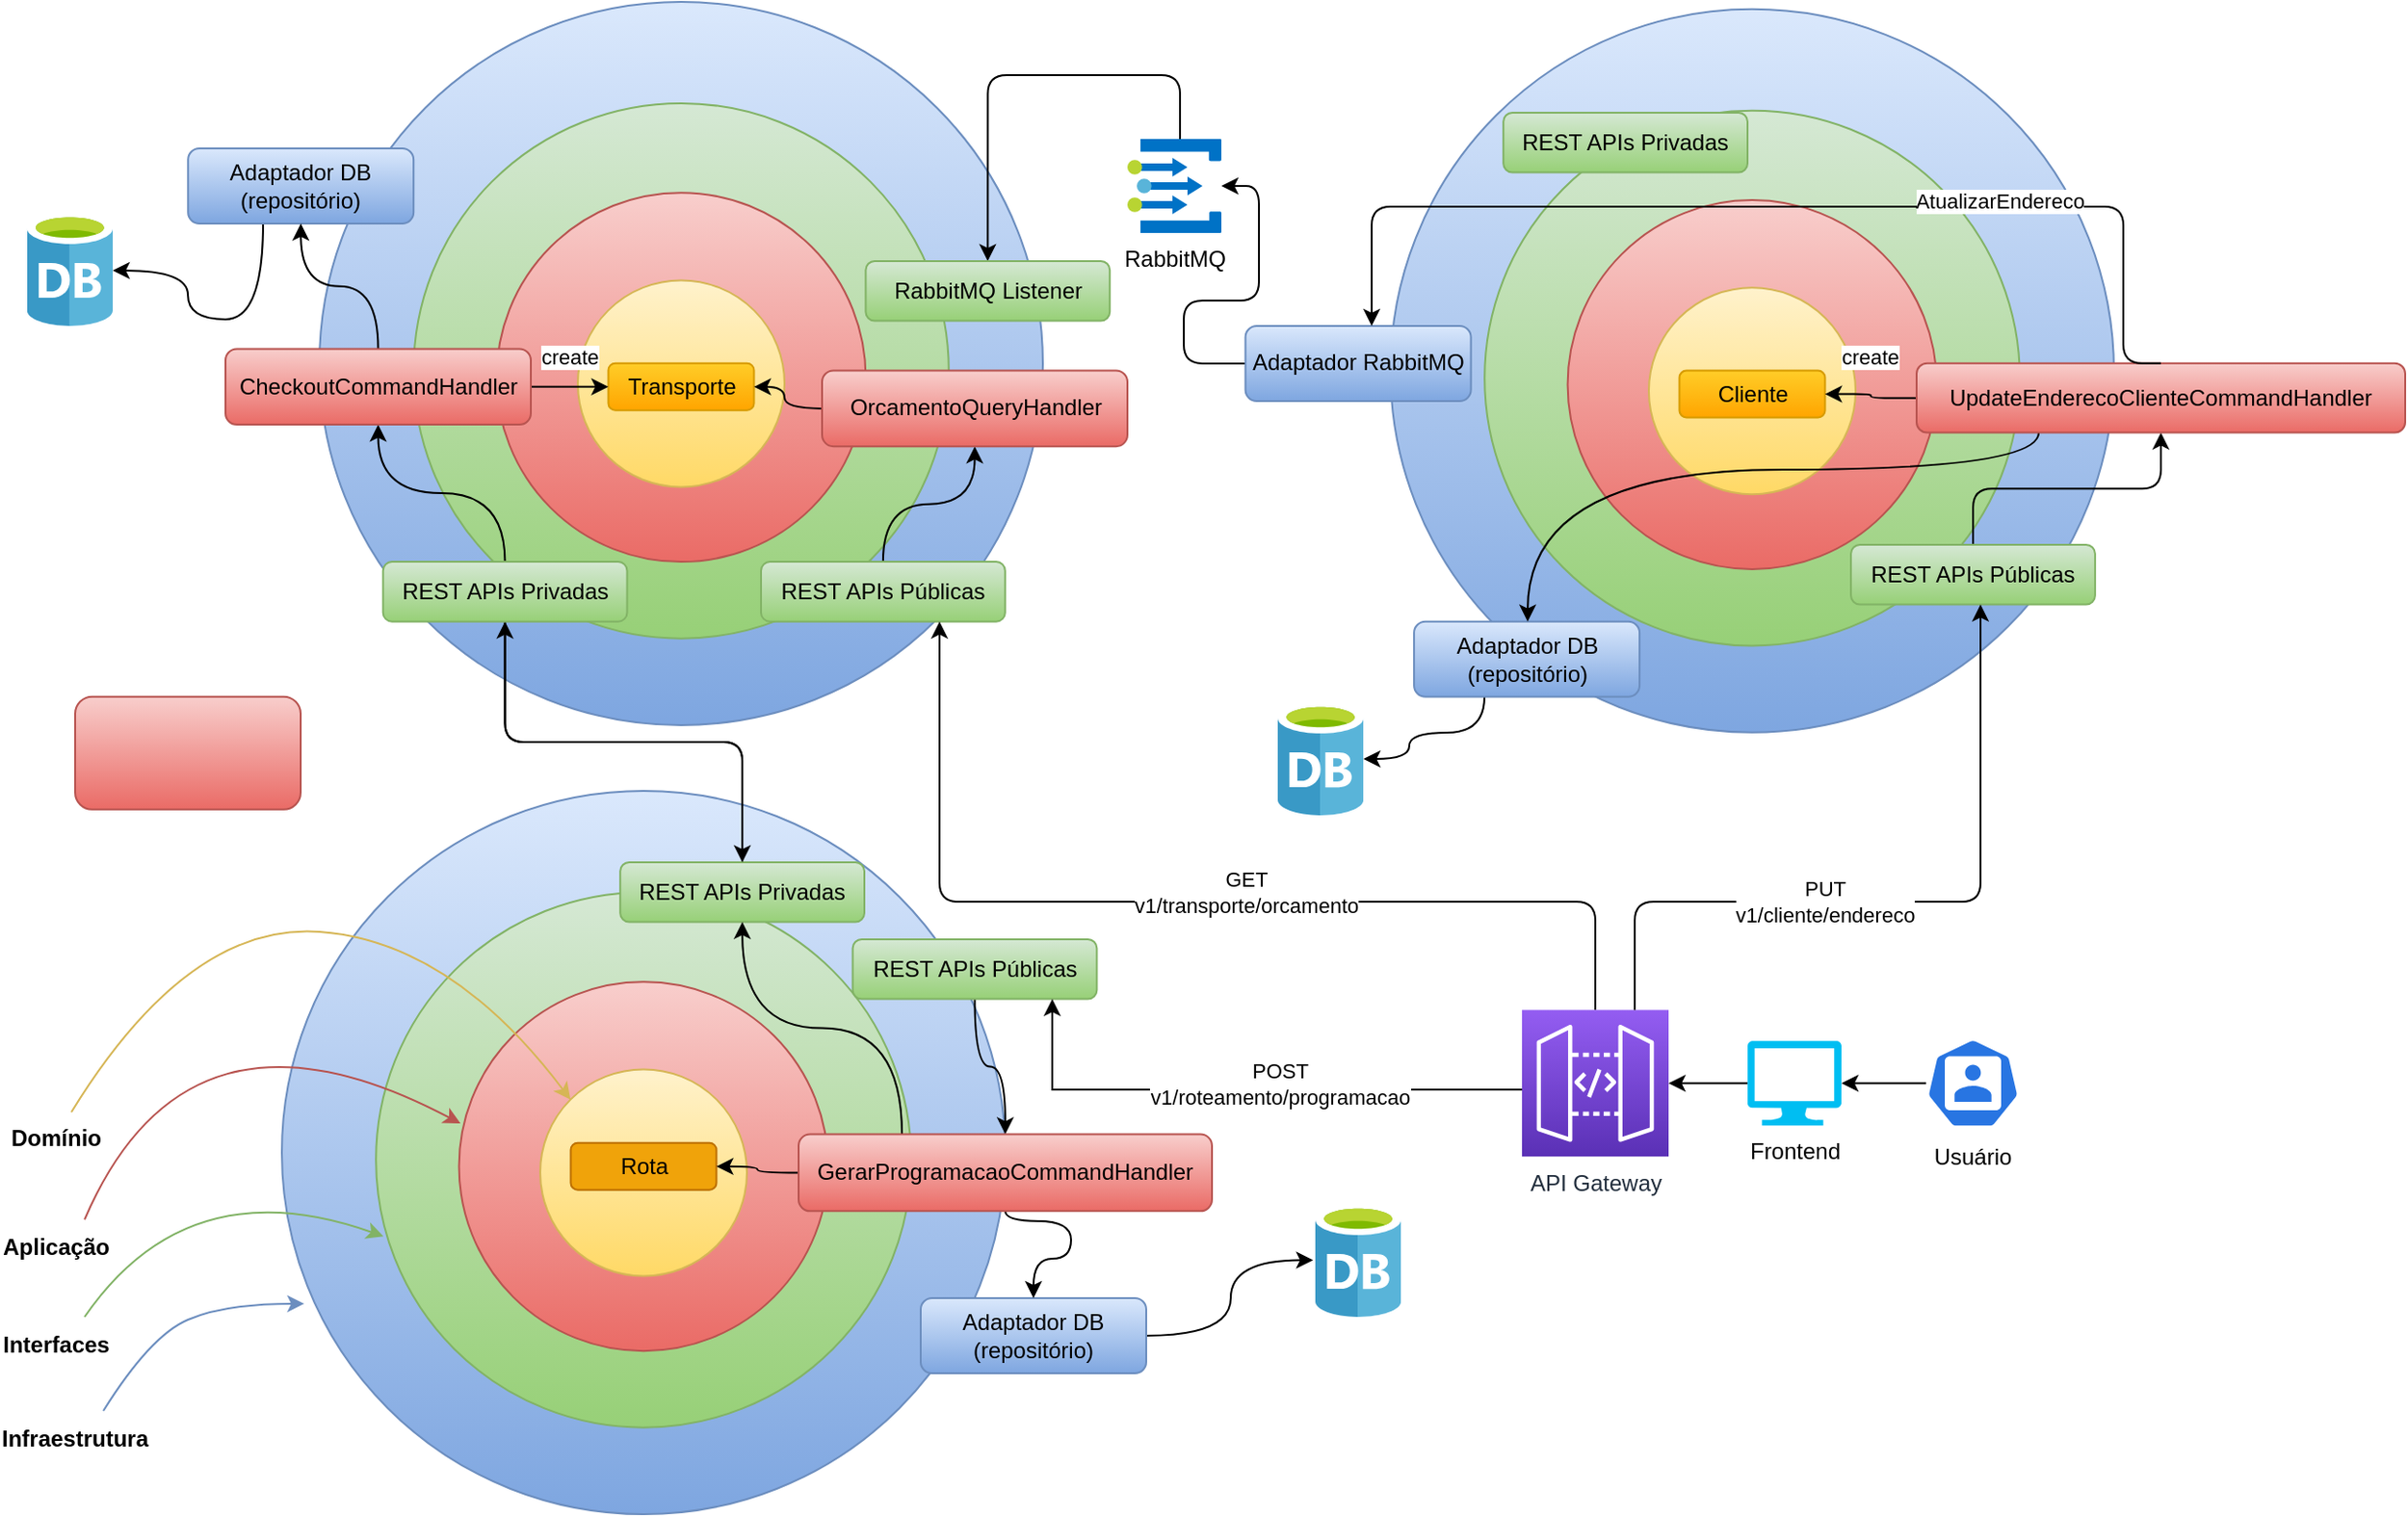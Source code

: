 <mxfile version="17.3.0" type="github">
  <diagram id="3228e29e-7158-1315-38df-8450db1d8a1d" name="Page-1">
    <mxGraphModel dx="1422" dy="762" grid="1" gridSize="10" guides="1" tooltips="1" connect="1" arrows="1" fold="1" page="1" pageScale="1" pageWidth="1169" pageHeight="827" background="none" math="0" shadow="0">
      <root>
        <mxCell id="0" />
        <mxCell id="1" parent="0" />
        <mxCell id="52j4E2jVCOj8_gQGtq0g-21687" value="" style="ellipse;whiteSpace=wrap;html=1;aspect=fixed;fillColor=#dae8fc;strokeColor=#6c8ebf;gradientColor=#7ea6e0;" vertex="1" parent="1">
          <mxGeometry x="220" y="11" width="385" height="385" as="geometry" />
        </mxCell>
        <mxCell id="52j4E2jVCOj8_gQGtq0g-21686" value="" style="ellipse;whiteSpace=wrap;html=1;aspect=fixed;fillColor=#d5e8d4;strokeColor=#82b366;gradientColor=#97d077;" vertex="1" parent="1">
          <mxGeometry x="270.089" y="64.992" width="284.821" height="284.821" as="geometry" />
        </mxCell>
        <mxCell id="52j4E2jVCOj8_gQGtq0g-21685" value="" style="ellipse;whiteSpace=wrap;html=1;aspect=fixed;fillColor=#f8cecc;strokeColor=#b85450;gradientColor=#ea6b66;" vertex="1" parent="1">
          <mxGeometry x="314.286" y="112.633" width="196.429" height="196.429" as="geometry" />
        </mxCell>
        <mxCell id="52j4E2jVCOj8_gQGtq0g-21684" value="" style="ellipse;whiteSpace=wrap;html=1;aspect=fixed;fillColor=#fff2cc;strokeColor=#d6b656;gradientColor=#ffd966;" vertex="1" parent="1">
          <mxGeometry x="357.5" y="159.214" width="110" height="110" as="geometry" />
        </mxCell>
        <mxCell id="52j4E2jVCOj8_gQGtq0g-21689" value="" style="ellipse;whiteSpace=wrap;html=1;aspect=fixed;fillColor=#dae8fc;strokeColor=#6c8ebf;gradientColor=#7ea6e0;" vertex="1" parent="1">
          <mxGeometry x="200" y="431" width="385" height="385" as="geometry" />
        </mxCell>
        <mxCell id="52j4E2jVCOj8_gQGtq0g-21690" value="" style="ellipse;whiteSpace=wrap;html=1;aspect=fixed;fillColor=#d5e8d4;strokeColor=#82b366;gradientColor=#97d077;" vertex="1" parent="1">
          <mxGeometry x="250.089" y="484.992" width="284.821" height="284.821" as="geometry" />
        </mxCell>
        <mxCell id="52j4E2jVCOj8_gQGtq0g-21691" value="" style="ellipse;whiteSpace=wrap;html=1;aspect=fixed;fillColor=#f8cecc;strokeColor=#b85450;gradientColor=#ea6b66;" vertex="1" parent="1">
          <mxGeometry x="294.286" y="532.633" width="196.429" height="196.429" as="geometry" />
        </mxCell>
        <mxCell id="52j4E2jVCOj8_gQGtq0g-21692" value="" style="ellipse;whiteSpace=wrap;html=1;aspect=fixed;fillColor=#fff2cc;strokeColor=#d6b656;gradientColor=#ffd966;" vertex="1" parent="1">
          <mxGeometry x="337.5" y="579.214" width="110" height="110" as="geometry" />
        </mxCell>
        <mxCell id="52j4E2jVCOj8_gQGtq0g-21753" style="edgeStyle=orthogonalEdgeStyle;rounded=1;orthogonalLoop=1;jettySize=auto;html=1;" edge="1" parent="1" source="52j4E2jVCOj8_gQGtq0g-21693" target="52j4E2jVCOj8_gQGtq0g-21694">
          <mxGeometry relative="1" as="geometry" />
        </mxCell>
        <mxCell id="52j4E2jVCOj8_gQGtq0g-21693" value="REST APIs Privadas" style="rounded=1;whiteSpace=wrap;html=1;fillColor=#d5e8d4;strokeColor=#82b366;gradientColor=#97d077;" vertex="1" parent="1">
          <mxGeometry x="380.09" y="469" width="129.91" height="31.79" as="geometry" />
        </mxCell>
        <mxCell id="52j4E2jVCOj8_gQGtq0g-21765" style="edgeStyle=orthogonalEdgeStyle;rounded=1;orthogonalLoop=1;jettySize=auto;html=1;entryX=0.5;entryY=0;entryDx=0;entryDy=0;" edge="1" parent="1" source="52j4E2jVCOj8_gQGtq0g-21694" target="52j4E2jVCOj8_gQGtq0g-21693">
          <mxGeometry relative="1" as="geometry" />
        </mxCell>
        <mxCell id="52j4E2jVCOj8_gQGtq0g-21772" style="edgeStyle=orthogonalEdgeStyle;curved=1;orthogonalLoop=1;jettySize=auto;html=1;" edge="1" parent="1" source="52j4E2jVCOj8_gQGtq0g-21694" target="52j4E2jVCOj8_gQGtq0g-21771">
          <mxGeometry relative="1" as="geometry" />
        </mxCell>
        <mxCell id="52j4E2jVCOj8_gQGtq0g-21694" value="REST APIs Privadas" style="rounded=1;whiteSpace=wrap;html=1;fillColor=#d5e8d4;strokeColor=#82b366;gradientColor=#97d077;" vertex="1" parent="1">
          <mxGeometry x="253.84" y="309.06" width="129.91" height="31.79" as="geometry" />
        </mxCell>
        <mxCell id="52j4E2jVCOj8_gQGtq0g-21781" style="edgeStyle=orthogonalEdgeStyle;curved=1;orthogonalLoop=1;jettySize=auto;html=1;" edge="1" parent="1" source="52j4E2jVCOj8_gQGtq0g-21695" target="52j4E2jVCOj8_gQGtq0g-21780">
          <mxGeometry relative="1" as="geometry" />
        </mxCell>
        <mxCell id="52j4E2jVCOj8_gQGtq0g-21695" value="REST APIs Públicas" style="rounded=1;whiteSpace=wrap;html=1;fillColor=#d5e8d4;strokeColor=#82b366;gradientColor=#97d077;" vertex="1" parent="1">
          <mxGeometry x="503.8" y="510" width="129.91" height="31.79" as="geometry" />
        </mxCell>
        <mxCell id="52j4E2jVCOj8_gQGtq0g-21777" style="edgeStyle=orthogonalEdgeStyle;curved=1;orthogonalLoop=1;jettySize=auto;html=1;" edge="1" parent="1" source="52j4E2jVCOj8_gQGtq0g-21696" target="52j4E2jVCOj8_gQGtq0g-21776">
          <mxGeometry relative="1" as="geometry" />
        </mxCell>
        <mxCell id="52j4E2jVCOj8_gQGtq0g-21696" value="REST APIs Públicas" style="rounded=1;whiteSpace=wrap;html=1;fillColor=#d5e8d4;strokeColor=#82b366;gradientColor=#97d077;" vertex="1" parent="1">
          <mxGeometry x="455.0" y="309.06" width="129.91" height="31.79" as="geometry" />
        </mxCell>
        <mxCell id="52j4E2jVCOj8_gQGtq0g-21699" style="edgeStyle=orthogonalEdgeStyle;rounded=0;orthogonalLoop=1;jettySize=auto;html=1;entryX=-0.026;entryY=0.496;entryDx=0;entryDy=0;entryPerimeter=0;curved=1;" edge="1" parent="1" source="52j4E2jVCOj8_gQGtq0g-21697" target="52j4E2jVCOj8_gQGtq0g-21721">
          <mxGeometry relative="1" as="geometry">
            <mxPoint x="760" y="606" as="targetPoint" />
          </mxGeometry>
        </mxCell>
        <mxCell id="52j4E2jVCOj8_gQGtq0g-21697" value="Adaptador DB&lt;br&gt;(repositório)" style="rounded=1;whiteSpace=wrap;html=1;fillColor=#dae8fc;strokeColor=#6c8ebf;gradientColor=#7ea6e0;" vertex="1" parent="1">
          <mxGeometry x="540" y="701" width="120" height="40" as="geometry" />
        </mxCell>
        <mxCell id="52j4E2jVCOj8_gQGtq0g-21700" value="Rota" style="rounded=1;whiteSpace=wrap;html=1;fillColor=#f0a30a;strokeColor=#BD7000;fontColor=#000000;" vertex="1" parent="1">
          <mxGeometry x="353.75" y="618.35" width="77.5" height="25" as="geometry" />
        </mxCell>
        <mxCell id="52j4E2jVCOj8_gQGtq0g-21701" value="Infraestrutura" style="text;html=1;strokeColor=none;fillColor=none;align=center;verticalAlign=middle;whiteSpace=wrap;rounded=0;fontStyle=1" vertex="1" parent="1">
          <mxGeometry x="60" y="761" width="60" height="30" as="geometry" />
        </mxCell>
        <mxCell id="52j4E2jVCOj8_gQGtq0g-21702" value="Domínio" style="text;html=1;strokeColor=none;fillColor=none;align=center;verticalAlign=middle;whiteSpace=wrap;rounded=0;fontStyle=1" vertex="1" parent="1">
          <mxGeometry x="50" y="601" width="60" height="30" as="geometry" />
        </mxCell>
        <mxCell id="52j4E2jVCOj8_gQGtq0g-21703" value="Aplicação" style="text;html=1;strokeColor=none;fillColor=none;align=center;verticalAlign=middle;whiteSpace=wrap;rounded=0;fontStyle=1" vertex="1" parent="1">
          <mxGeometry x="50" y="659.21" width="60" height="30" as="geometry" />
        </mxCell>
        <mxCell id="52j4E2jVCOj8_gQGtq0g-21704" value="Interfaces" style="text;html=1;strokeColor=none;fillColor=none;align=center;verticalAlign=middle;whiteSpace=wrap;rounded=0;fontStyle=1" vertex="1" parent="1">
          <mxGeometry x="50" y="711.0" width="60" height="30" as="geometry" />
        </mxCell>
        <mxCell id="52j4E2jVCOj8_gQGtq0g-21714" value="" style="curved=1;endArrow=classic;html=1;rounded=0;exitX=0.75;exitY=0;exitDx=0;exitDy=0;entryX=0.004;entryY=0.384;entryDx=0;entryDy=0;entryPerimeter=0;fillColor=#f8cecc;strokeColor=#b85450;gradientColor=#ea6b66;" edge="1" parent="1" source="52j4E2jVCOj8_gQGtq0g-21703" target="52j4E2jVCOj8_gQGtq0g-21691">
          <mxGeometry width="50" height="50" relative="1" as="geometry">
            <mxPoint x="100" y="643.35" as="sourcePoint" />
            <mxPoint x="200" y="635.14" as="targetPoint" />
            <Array as="points">
              <mxPoint x="150" y="531" />
            </Array>
          </mxGeometry>
        </mxCell>
        <mxCell id="52j4E2jVCOj8_gQGtq0g-21715" value="" style="curved=1;endArrow=classic;html=1;rounded=0;exitX=0.75;exitY=0;exitDx=0;exitDy=0;entryX=0.014;entryY=0.643;entryDx=0;entryDy=0;entryPerimeter=0;fillColor=#d5e8d4;strokeColor=#82b366;gradientColor=#97d077;" edge="1" parent="1" source="52j4E2jVCOj8_gQGtq0g-21704" target="52j4E2jVCOj8_gQGtq0g-21690">
          <mxGeometry width="50" height="50" relative="1" as="geometry">
            <mxPoint x="110" y="709.21" as="sourcePoint" />
            <mxPoint x="250" y="631" as="targetPoint" />
            <Array as="points">
              <mxPoint x="150" y="631" />
            </Array>
          </mxGeometry>
        </mxCell>
        <mxCell id="52j4E2jVCOj8_gQGtq0g-21716" value="" style="curved=1;endArrow=classic;html=1;rounded=0;exitX=0.633;exitY=0.033;exitDx=0;exitDy=0;entryX=0;entryY=0;entryDx=0;entryDy=0;exitPerimeter=0;fillColor=#fff2cc;strokeColor=#d6b656;gradientColor=#ffd966;" edge="1" parent="1" source="52j4E2jVCOj8_gQGtq0g-21702" target="52j4E2jVCOj8_gQGtq0g-21692">
          <mxGeometry width="50" height="50" relative="1" as="geometry">
            <mxPoint x="90" y="509.21" as="sourcePoint" />
            <mxPoint x="190" y="501" as="targetPoint" />
            <Array as="points">
              <mxPoint x="150" y="501" />
              <mxPoint x="290" y="511" />
            </Array>
          </mxGeometry>
        </mxCell>
        <mxCell id="52j4E2jVCOj8_gQGtq0g-21720" value="" style="curved=1;endArrow=classic;html=1;rounded=0;exitX=0.75;exitY=0;exitDx=0;exitDy=0;entryX=0.031;entryY=0.709;entryDx=0;entryDy=0;entryPerimeter=0;fillColor=#dae8fc;strokeColor=#6c8ebf;gradientColor=#7ea6e0;" edge="1" parent="1" source="52j4E2jVCOj8_gQGtq0g-21701" target="52j4E2jVCOj8_gQGtq0g-21689">
          <mxGeometry width="50" height="50" relative="1" as="geometry">
            <mxPoint x="140" y="751" as="sourcePoint" />
            <mxPoint x="190" y="701" as="targetPoint" />
            <Array as="points">
              <mxPoint x="130" y="721" />
              <mxPoint x="170" y="704" />
            </Array>
          </mxGeometry>
        </mxCell>
        <mxCell id="52j4E2jVCOj8_gQGtq0g-21721" value="" style="sketch=0;aspect=fixed;html=1;points=[];align=center;image;fontSize=12;image=img/lib/mscae/Database_General.svg;" vertex="1" parent="1">
          <mxGeometry x="750" y="651" width="45.6" height="60" as="geometry" />
        </mxCell>
        <mxCell id="52j4E2jVCOj8_gQGtq0g-21725" style="edgeStyle=orthogonalEdgeStyle;rounded=1;orthogonalLoop=1;jettySize=auto;html=1;entryX=1;entryY=0.5;entryDx=0;entryDy=0;entryPerimeter=0;exitX=0;exitY=0.5;exitDx=0;exitDy=0;" edge="1" parent="1" source="52j4E2jVCOj8_gQGtq0g-21722" target="52j4E2jVCOj8_gQGtq0g-21723">
          <mxGeometry relative="1" as="geometry">
            <Array as="points">
              <mxPoint x="680" y="204" />
              <mxPoint x="680" y="170" />
              <mxPoint x="720" y="170" />
              <mxPoint x="720" y="109" />
            </Array>
          </mxGeometry>
        </mxCell>
        <mxCell id="52j4E2jVCOj8_gQGtq0g-21726" style="edgeStyle=orthogonalEdgeStyle;rounded=1;orthogonalLoop=1;jettySize=auto;html=1;exitX=0.56;exitY=0.02;exitDx=0;exitDy=0;exitPerimeter=0;entryX=0.5;entryY=0;entryDx=0;entryDy=0;" edge="1" parent="1" source="52j4E2jVCOj8_gQGtq0g-21723" target="52j4E2jVCOj8_gQGtq0g-21724">
          <mxGeometry relative="1" as="geometry">
            <Array as="points">
              <mxPoint x="678" y="50" />
              <mxPoint x="576" y="50" />
            </Array>
          </mxGeometry>
        </mxCell>
        <mxCell id="52j4E2jVCOj8_gQGtq0g-21723" value="RabbitMQ" style="sketch=0;aspect=fixed;html=1;points=[];align=center;image;fontSize=12;image=img/lib/mscae/Event_Grid_Topics.svg;" vertex="1" parent="1">
          <mxGeometry x="650" y="84.0" width="50" height="50" as="geometry" />
        </mxCell>
        <mxCell id="52j4E2jVCOj8_gQGtq0g-21724" value="RabbitMQ Listener" style="rounded=1;whiteSpace=wrap;html=1;fillColor=#d5e8d4;strokeColor=#82b366;gradientColor=#97d077;" vertex="1" parent="1">
          <mxGeometry x="510.71" y="149.0" width="129.91" height="31.79" as="geometry" />
        </mxCell>
        <mxCell id="52j4E2jVCOj8_gQGtq0g-21727" value="Transporte" style="rounded=1;whiteSpace=wrap;html=1;fillColor=#ffcd28;strokeColor=#d79b00;gradientColor=#ffa500;" vertex="1" parent="1">
          <mxGeometry x="373.75" y="203.35" width="77.5" height="25" as="geometry" />
        </mxCell>
        <mxCell id="52j4E2jVCOj8_gQGtq0g-21741" style="edgeStyle=orthogonalEdgeStyle;rounded=0;orthogonalLoop=1;jettySize=auto;html=1;entryX=1;entryY=0.5;entryDx=0;entryDy=0;entryPerimeter=0;" edge="1" parent="1" source="52j4E2jVCOj8_gQGtq0g-21735" target="52j4E2jVCOj8_gQGtq0g-21740">
          <mxGeometry relative="1" as="geometry" />
        </mxCell>
        <mxCell id="52j4E2jVCOj8_gQGtq0g-21735" value="Frontend" style="verticalLabelPosition=bottom;html=1;verticalAlign=top;align=center;strokeColor=none;fillColor=#00BEF2;shape=mxgraph.azure.computer;pointerEvents=1;" vertex="1" parent="1">
          <mxGeometry x="980" y="564.11" width="50" height="45" as="geometry" />
        </mxCell>
        <mxCell id="52j4E2jVCOj8_gQGtq0g-21737" value="" style="group" vertex="1" connectable="0" parent="1">
          <mxGeometry x="1070" y="562.61" width="60" height="78" as="geometry" />
        </mxCell>
        <mxCell id="52j4E2jVCOj8_gQGtq0g-21734" value="" style="sketch=0;html=1;dashed=0;whitespace=wrap;fillColor=#2875E2;strokeColor=#ffffff;points=[[0.005,0.63,0],[0.1,0.2,0],[0.9,0.2,0],[0.5,0,0],[0.995,0.63,0],[0.72,0.99,0],[0.5,1,0],[0.28,0.99,0]];shape=mxgraph.kubernetes.icon;prIcon=user" vertex="1" parent="52j4E2jVCOj8_gQGtq0g-21737">
          <mxGeometry x="5" width="50" height="48" as="geometry" />
        </mxCell>
        <mxCell id="52j4E2jVCOj8_gQGtq0g-21736" value="Usuário" style="text;html=1;strokeColor=none;fillColor=none;align=center;verticalAlign=middle;whiteSpace=wrap;rounded=0;" vertex="1" parent="52j4E2jVCOj8_gQGtq0g-21737">
          <mxGeometry y="48" width="60" height="30" as="geometry" />
        </mxCell>
        <mxCell id="52j4E2jVCOj8_gQGtq0g-21738" style="edgeStyle=orthogonalEdgeStyle;rounded=0;orthogonalLoop=1;jettySize=auto;html=1;entryX=1;entryY=0.5;entryDx=0;entryDy=0;entryPerimeter=0;" edge="1" parent="1" source="52j4E2jVCOj8_gQGtq0g-21734" target="52j4E2jVCOj8_gQGtq0g-21735">
          <mxGeometry relative="1" as="geometry" />
        </mxCell>
        <mxCell id="52j4E2jVCOj8_gQGtq0g-21742" style="edgeStyle=orthogonalEdgeStyle;rounded=0;orthogonalLoop=1;jettySize=auto;html=1;" edge="1" parent="1" source="52j4E2jVCOj8_gQGtq0g-21740" target="52j4E2jVCOj8_gQGtq0g-21695">
          <mxGeometry relative="1" as="geometry">
            <Array as="points">
              <mxPoint x="610" y="590" />
            </Array>
          </mxGeometry>
        </mxCell>
        <mxCell id="52j4E2jVCOj8_gQGtq0g-21743" value="POST&lt;br&gt;v1/roteamento/programacao" style="edgeLabel;html=1;align=center;verticalAlign=middle;resizable=0;points=[];" vertex="1" connectable="0" parent="52j4E2jVCOj8_gQGtq0g-21742">
          <mxGeometry x="0.286" y="-1" relative="1" as="geometry">
            <mxPoint x="62" y="-2" as="offset" />
          </mxGeometry>
        </mxCell>
        <mxCell id="52j4E2jVCOj8_gQGtq0g-21761" style="edgeStyle=orthogonalEdgeStyle;rounded=1;orthogonalLoop=1;jettySize=auto;html=1;" edge="1" parent="1" source="52j4E2jVCOj8_gQGtq0g-21740" target="52j4E2jVCOj8_gQGtq0g-21696">
          <mxGeometry relative="1" as="geometry">
            <Array as="points">
              <mxPoint x="899" y="490" />
              <mxPoint x="550" y="490" />
            </Array>
          </mxGeometry>
        </mxCell>
        <mxCell id="52j4E2jVCOj8_gQGtq0g-21764" value="GET &lt;br&gt;v1/transporte/orcamento" style="edgeLabel;html=1;align=center;verticalAlign=middle;resizable=0;points=[];" vertex="1" connectable="0" parent="52j4E2jVCOj8_gQGtq0g-21761">
          <mxGeometry x="0.555" y="1" relative="1" as="geometry">
            <mxPoint x="164" y="20" as="offset" />
          </mxGeometry>
        </mxCell>
        <mxCell id="52j4E2jVCOj8_gQGtq0g-21740" value="API Gateway" style="sketch=0;points=[[0,0,0],[0.25,0,0],[0.5,0,0],[0.75,0,0],[1,0,0],[0,1,0],[0.25,1,0],[0.5,1,0],[0.75,1,0],[1,1,0],[0,0.25,0],[0,0.5,0],[0,0.75,0],[1,0.25,0],[1,0.5,0],[1,0.75,0]];outlineConnect=0;fontColor=#232F3E;gradientColor=#945DF2;gradientDirection=north;fillColor=#5A30B5;strokeColor=#ffffff;dashed=0;verticalLabelPosition=bottom;verticalAlign=top;align=center;html=1;fontSize=12;fontStyle=0;aspect=fixed;shape=mxgraph.aws4.resourceIcon;resIcon=mxgraph.aws4.api_gateway;" vertex="1" parent="1">
          <mxGeometry x="860" y="547.61" width="78" height="78" as="geometry" />
        </mxCell>
        <mxCell id="52j4E2jVCOj8_gQGtq0g-21744" value="" style="ellipse;whiteSpace=wrap;html=1;aspect=fixed;fillColor=#dae8fc;strokeColor=#6c8ebf;gradientColor=#7ea6e0;" vertex="1" parent="1">
          <mxGeometry x="790" y="14.9" width="385" height="385" as="geometry" />
        </mxCell>
        <mxCell id="52j4E2jVCOj8_gQGtq0g-21745" value="" style="ellipse;whiteSpace=wrap;html=1;aspect=fixed;fillColor=#d5e8d4;strokeColor=#82b366;gradientColor=#97d077;" vertex="1" parent="1">
          <mxGeometry x="840.089" y="68.892" width="284.821" height="284.821" as="geometry" />
        </mxCell>
        <mxCell id="52j4E2jVCOj8_gQGtq0g-21746" value="" style="ellipse;whiteSpace=wrap;html=1;aspect=fixed;fillColor=#f8cecc;strokeColor=#b85450;gradientColor=#ea6b66;" vertex="1" parent="1">
          <mxGeometry x="884.286" y="116.533" width="196.429" height="196.429" as="geometry" />
        </mxCell>
        <mxCell id="52j4E2jVCOj8_gQGtq0g-21747" value="" style="ellipse;whiteSpace=wrap;html=1;aspect=fixed;fillColor=#fff2cc;strokeColor=#d6b656;gradientColor=#ffd966;" vertex="1" parent="1">
          <mxGeometry x="927.5" y="163.114" width="110" height="110" as="geometry" />
        </mxCell>
        <mxCell id="52j4E2jVCOj8_gQGtq0g-21748" value="REST APIs Privadas" style="rounded=1;whiteSpace=wrap;html=1;fillColor=#d5e8d4;strokeColor=#82b366;gradientColor=#97d077;" vertex="1" parent="1">
          <mxGeometry x="850.09" y="70.0" width="129.91" height="31.79" as="geometry" />
        </mxCell>
        <mxCell id="52j4E2jVCOj8_gQGtq0g-21767" style="edgeStyle=orthogonalEdgeStyle;rounded=1;orthogonalLoop=1;jettySize=auto;html=1;" edge="1" parent="1" source="52j4E2jVCOj8_gQGtq0g-21749" target="52j4E2jVCOj8_gQGtq0g-21766">
          <mxGeometry relative="1" as="geometry" />
        </mxCell>
        <mxCell id="52j4E2jVCOj8_gQGtq0g-21749" value="REST APIs Públicas" style="rounded=1;whiteSpace=wrap;html=1;fillColor=#d5e8d4;strokeColor=#82b366;gradientColor=#97d077;" vertex="1" parent="1">
          <mxGeometry x="1035.05" y="300.0" width="129.91" height="31.79" as="geometry" />
        </mxCell>
        <mxCell id="52j4E2jVCOj8_gQGtq0g-21751" value="Cliente" style="rounded=1;whiteSpace=wrap;html=1;fillColor=#ffcd28;strokeColor=#d79b00;gradientColor=#ffa500;" vertex="1" parent="1">
          <mxGeometry x="943.75" y="207.25" width="77.5" height="25" as="geometry" />
        </mxCell>
        <mxCell id="52j4E2jVCOj8_gQGtq0g-21722" value="Adaptador RabbitMQ" style="rounded=1;whiteSpace=wrap;html=1;fillColor=#dae8fc;strokeColor=#6c8ebf;gradientColor=#7ea6e0;" vertex="1" parent="1">
          <mxGeometry x="712.8" y="183.49" width="120" height="40" as="geometry" />
        </mxCell>
        <mxCell id="52j4E2jVCOj8_gQGtq0g-21755" value="" style="sketch=0;aspect=fixed;html=1;points=[];align=center;image;fontSize=12;image=img/lib/mscae/Database_General.svg;" vertex="1" parent="1">
          <mxGeometry x="64.4" y="123.49" width="45.6" height="60" as="geometry" />
        </mxCell>
        <mxCell id="52j4E2jVCOj8_gQGtq0g-21756" value="" style="sketch=0;aspect=fixed;html=1;points=[];align=center;image;fontSize=12;image=img/lib/mscae/Database_General.svg;" vertex="1" parent="1">
          <mxGeometry x="730" y="384" width="45.6" height="60" as="geometry" />
        </mxCell>
        <mxCell id="52j4E2jVCOj8_gQGtq0g-21760" style="edgeStyle=orthogonalEdgeStyle;orthogonalLoop=1;jettySize=auto;html=1;curved=1;" edge="1" parent="1" source="52j4E2jVCOj8_gQGtq0g-21757" target="52j4E2jVCOj8_gQGtq0g-21755">
          <mxGeometry relative="1" as="geometry">
            <Array as="points">
              <mxPoint x="190" y="180" />
              <mxPoint x="150" y="180" />
              <mxPoint x="150" y="154" />
            </Array>
          </mxGeometry>
        </mxCell>
        <mxCell id="52j4E2jVCOj8_gQGtq0g-21757" value="Adaptador DB&lt;br&gt;(repositório)" style="rounded=1;whiteSpace=wrap;html=1;fillColor=#dae8fc;strokeColor=#6c8ebf;gradientColor=#7ea6e0;" vertex="1" parent="1">
          <mxGeometry x="150.09" y="89" width="120" height="40" as="geometry" />
        </mxCell>
        <mxCell id="52j4E2jVCOj8_gQGtq0g-21759" style="edgeStyle=orthogonalEdgeStyle;orthogonalLoop=1;jettySize=auto;html=1;curved=1;" edge="1" parent="1" source="52j4E2jVCOj8_gQGtq0g-21758" target="52j4E2jVCOj8_gQGtq0g-21756">
          <mxGeometry relative="1" as="geometry">
            <Array as="points">
              <mxPoint x="840" y="400" />
              <mxPoint x="800" y="400" />
              <mxPoint x="800" y="414" />
            </Array>
          </mxGeometry>
        </mxCell>
        <mxCell id="52j4E2jVCOj8_gQGtq0g-21758" value="Adaptador DB&lt;br&gt;(repositório)" style="rounded=1;whiteSpace=wrap;html=1;fillColor=#dae8fc;strokeColor=#6c8ebf;gradientColor=#7ea6e0;" vertex="1" parent="1">
          <mxGeometry x="802.54" y="340.85" width="120" height="40" as="geometry" />
        </mxCell>
        <mxCell id="52j4E2jVCOj8_gQGtq0g-21762" style="edgeStyle=orthogonalEdgeStyle;rounded=1;orthogonalLoop=1;jettySize=auto;html=1;" edge="1" parent="1" source="52j4E2jVCOj8_gQGtq0g-21740" target="52j4E2jVCOj8_gQGtq0g-21749">
          <mxGeometry relative="1" as="geometry">
            <Array as="points">
              <mxPoint x="920" y="490" />
              <mxPoint x="1104" y="490" />
            </Array>
          </mxGeometry>
        </mxCell>
        <mxCell id="52j4E2jVCOj8_gQGtq0g-21763" value="PUT &lt;br&gt;v1/cliente/endereco" style="edgeLabel;html=1;align=center;verticalAlign=middle;resizable=0;points=[];" vertex="1" connectable="0" parent="52j4E2jVCOj8_gQGtq0g-21762">
          <mxGeometry x="0.034" y="2" relative="1" as="geometry">
            <mxPoint x="-48" y="2" as="offset" />
          </mxGeometry>
        </mxCell>
        <mxCell id="52j4E2jVCOj8_gQGtq0g-21768" value="create" style="edgeStyle=orthogonalEdgeStyle;rounded=1;orthogonalLoop=1;jettySize=auto;html=1;" edge="1" parent="1" source="52j4E2jVCOj8_gQGtq0g-21766" target="52j4E2jVCOj8_gQGtq0g-21751">
          <mxGeometry x="0.055" y="-20" relative="1" as="geometry">
            <mxPoint as="offset" />
          </mxGeometry>
        </mxCell>
        <mxCell id="52j4E2jVCOj8_gQGtq0g-21775" style="edgeStyle=orthogonalEdgeStyle;curved=1;orthogonalLoop=1;jettySize=auto;html=1;exitX=0.25;exitY=1;exitDx=0;exitDy=0;" edge="1" parent="1" source="52j4E2jVCOj8_gQGtq0g-21766" target="52j4E2jVCOj8_gQGtq0g-21758">
          <mxGeometry relative="1" as="geometry">
            <Array as="points">
              <mxPoint x="1135" y="260" />
              <mxPoint x="863" y="260" />
            </Array>
          </mxGeometry>
        </mxCell>
        <mxCell id="52j4E2jVCOj8_gQGtq0g-21766" value="UpdateEnderecoClienteCommandHandler" style="rounded=1;whiteSpace=wrap;html=1;fillColor=#f8cecc;gradientColor=#ea6b66;strokeColor=#b85450;" vertex="1" parent="1">
          <mxGeometry x="1070" y="203.35" width="260" height="36.89" as="geometry" />
        </mxCell>
        <mxCell id="52j4E2jVCOj8_gQGtq0g-21769" style="edgeStyle=orthogonalEdgeStyle;rounded=1;orthogonalLoop=1;jettySize=auto;html=1;exitX=0.5;exitY=0;exitDx=0;exitDy=0;" edge="1" parent="1" source="52j4E2jVCOj8_gQGtq0g-21766" target="52j4E2jVCOj8_gQGtq0g-21722">
          <mxGeometry relative="1" as="geometry">
            <Array as="points">
              <mxPoint x="1180" y="120" />
              <mxPoint x="780" y="120" />
            </Array>
          </mxGeometry>
        </mxCell>
        <mxCell id="52j4E2jVCOj8_gQGtq0g-21770" value="AtualizarEndereco" style="edgeLabel;html=1;align=center;verticalAlign=middle;resizable=0;points=[];" vertex="1" connectable="0" parent="52j4E2jVCOj8_gQGtq0g-21769">
          <mxGeometry x="-0.338" y="-1" relative="1" as="geometry">
            <mxPoint x="18" y="-2" as="offset" />
          </mxGeometry>
        </mxCell>
        <mxCell id="52j4E2jVCOj8_gQGtq0g-21773" value="create" style="edgeStyle=orthogonalEdgeStyle;curved=1;orthogonalLoop=1;jettySize=auto;html=1;" edge="1" parent="1" source="52j4E2jVCOj8_gQGtq0g-21771" target="52j4E2jVCOj8_gQGtq0g-21727">
          <mxGeometry x="0.003" y="16" relative="1" as="geometry">
            <mxPoint as="offset" />
          </mxGeometry>
        </mxCell>
        <mxCell id="52j4E2jVCOj8_gQGtq0g-21774" style="edgeStyle=orthogonalEdgeStyle;curved=1;orthogonalLoop=1;jettySize=auto;html=1;" edge="1" parent="1" source="52j4E2jVCOj8_gQGtq0g-21771" target="52j4E2jVCOj8_gQGtq0g-21757">
          <mxGeometry relative="1" as="geometry" />
        </mxCell>
        <mxCell id="52j4E2jVCOj8_gQGtq0g-21771" value="CheckoutCommandHandler" style="rounded=1;whiteSpace=wrap;html=1;fillColor=#f8cecc;gradientColor=#ea6b66;strokeColor=#b85450;" vertex="1" parent="1">
          <mxGeometry x="170" y="195.69" width="162.5" height="40.33" as="geometry" />
        </mxCell>
        <mxCell id="52j4E2jVCOj8_gQGtq0g-21778" style="edgeStyle=orthogonalEdgeStyle;curved=1;orthogonalLoop=1;jettySize=auto;html=1;" edge="1" parent="1" source="52j4E2jVCOj8_gQGtq0g-21776" target="52j4E2jVCOj8_gQGtq0g-21727">
          <mxGeometry relative="1" as="geometry" />
        </mxCell>
        <mxCell id="52j4E2jVCOj8_gQGtq0g-21776" value="OrcamentoQueryHandler" style="rounded=1;whiteSpace=wrap;html=1;fillColor=#f8cecc;gradientColor=#ea6b66;strokeColor=#b85450;" vertex="1" parent="1">
          <mxGeometry x="487.5" y="207.25" width="162.5" height="40.33" as="geometry" />
        </mxCell>
        <mxCell id="52j4E2jVCOj8_gQGtq0g-21779" value="" style="rounded=1;whiteSpace=wrap;html=1;fillColor=#f8cecc;gradientColor=#ea6b66;strokeColor=#b85450;" vertex="1" parent="1">
          <mxGeometry x="90" y="380.85" width="120" height="60" as="geometry" />
        </mxCell>
        <mxCell id="52j4E2jVCOj8_gQGtq0g-21782" style="edgeStyle=orthogonalEdgeStyle;curved=1;orthogonalLoop=1;jettySize=auto;html=1;" edge="1" parent="1" source="52j4E2jVCOj8_gQGtq0g-21780" target="52j4E2jVCOj8_gQGtq0g-21700">
          <mxGeometry relative="1" as="geometry" />
        </mxCell>
        <mxCell id="52j4E2jVCOj8_gQGtq0g-21783" style="edgeStyle=orthogonalEdgeStyle;curved=1;orthogonalLoop=1;jettySize=auto;html=1;entryX=0.5;entryY=0;entryDx=0;entryDy=0;" edge="1" parent="1" source="52j4E2jVCOj8_gQGtq0g-21780" target="52j4E2jVCOj8_gQGtq0g-21697">
          <mxGeometry relative="1" as="geometry">
            <mxPoint x="600" y="710" as="targetPoint" />
            <Array as="points">
              <mxPoint x="585" y="660" />
              <mxPoint x="620" y="660" />
              <mxPoint x="620" y="680" />
              <mxPoint x="600" y="680" />
            </Array>
          </mxGeometry>
        </mxCell>
        <mxCell id="52j4E2jVCOj8_gQGtq0g-21784" style="edgeStyle=orthogonalEdgeStyle;curved=1;orthogonalLoop=1;jettySize=auto;html=1;entryX=0.5;entryY=1;entryDx=0;entryDy=0;exitX=0.25;exitY=0;exitDx=0;exitDy=0;" edge="1" parent="1" source="52j4E2jVCOj8_gQGtq0g-21780" target="52j4E2jVCOj8_gQGtq0g-21693">
          <mxGeometry relative="1" as="geometry" />
        </mxCell>
        <mxCell id="52j4E2jVCOj8_gQGtq0g-21780" value="GerarProgramacaoCommandHandler" style="rounded=1;whiteSpace=wrap;html=1;fillColor=#f8cecc;gradientColor=#ea6b66;strokeColor=#b85450;" vertex="1" parent="1">
          <mxGeometry x="475" y="613.77" width="220" height="40.89" as="geometry" />
        </mxCell>
      </root>
    </mxGraphModel>
  </diagram>
</mxfile>
